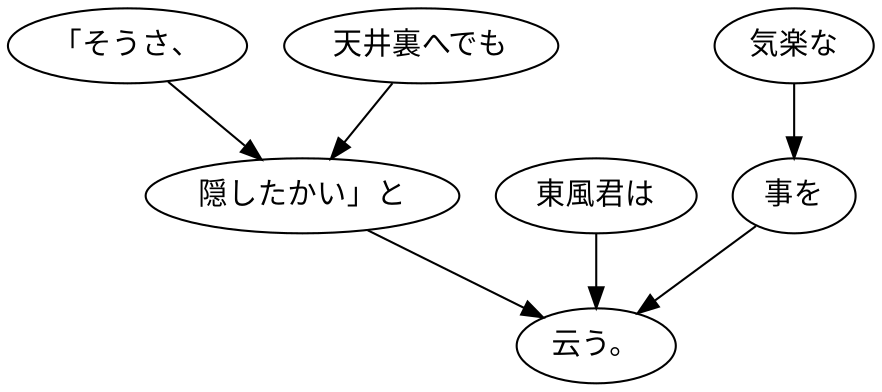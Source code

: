 digraph graph8150 {
	node0 [label="「そうさ、"];
	node1 [label="天井裏へでも"];
	node2 [label="隠したかい」と"];
	node3 [label="東風君は"];
	node4 [label="気楽な"];
	node5 [label="事を"];
	node6 [label="云う。"];
	node0 -> node2;
	node1 -> node2;
	node2 -> node6;
	node3 -> node6;
	node4 -> node5;
	node5 -> node6;
}
